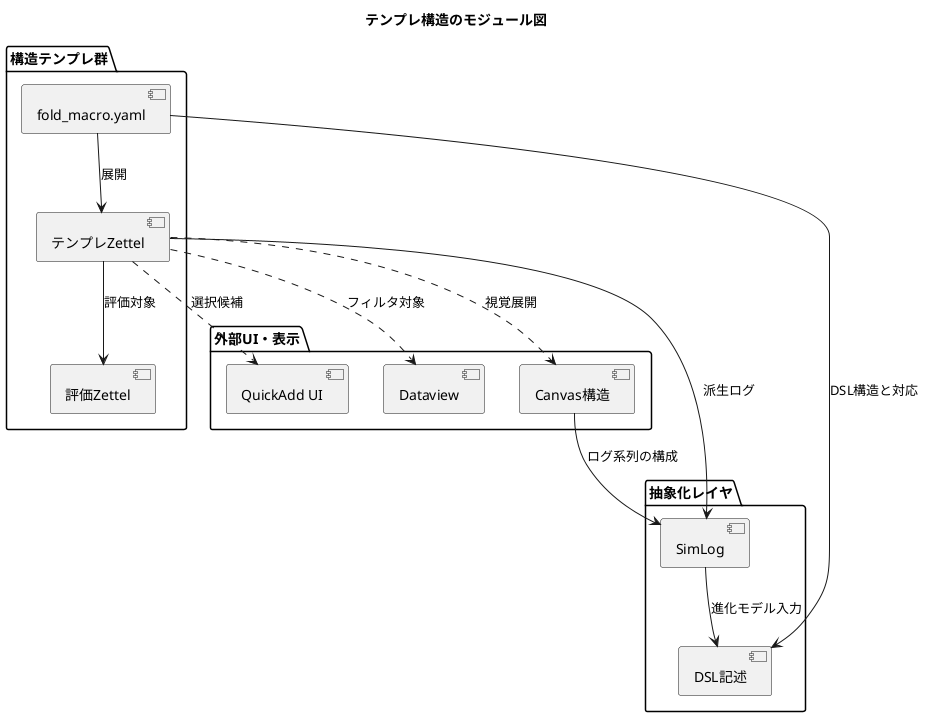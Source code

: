 @startuml uml_template_structure

title テンプレ構造のモジュール図

package "構造テンプレ群" {
  [fold_macro.yaml]
  [テンプレZettel]
  [評価Zettel]
}

package "外部UI・表示" {
  [QuickAdd UI]
  [Dataview]
  [Canvas構造]
}

package "抽象化レイヤ" {
  [DSL記述]
  [SimLog]
}

[fold_macro.yaml] --> [テンプレZettel] : 展開
[テンプレZettel] --> [評価Zettel] : 評価対象
[テンプレZettel] --> [SimLog] : 派生ログ

[テンプレZettel] ..> [QuickAdd UI] : 選択候補
[テンプレZettel] ..> [Canvas構造] : 視覚展開
[テンプレZettel] ..> [Dataview] : フィルタ対象

[fold_macro.yaml] --> [DSL記述] : DSL構造と対応
[Canvas構造] --> [SimLog] : ログ系列の構成
[SimLog] --> [DSL記述] : 進化モデル入力

@enduml